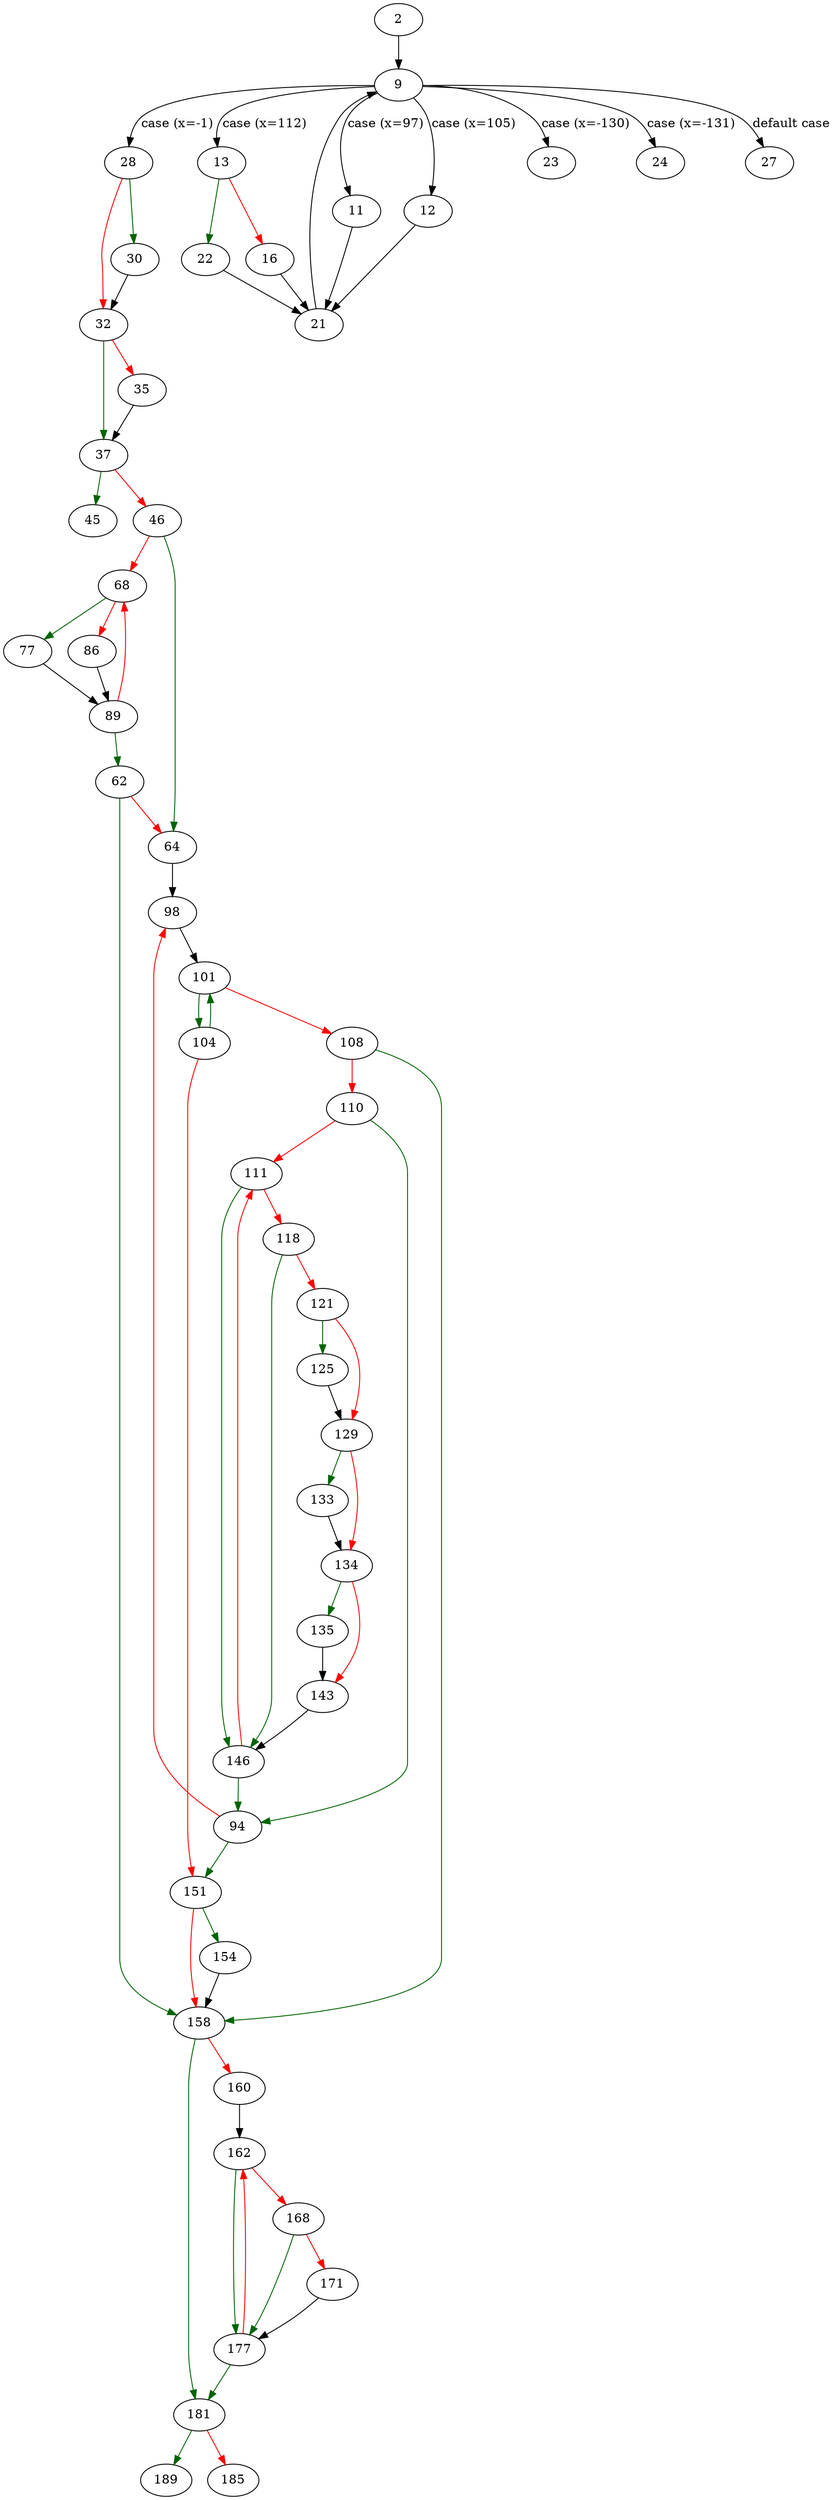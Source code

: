 strict digraph "main" {
	// Node definitions.
	2 [entry=true];
	9;
	28;
	11;
	12;
	13;
	23;
	24;
	27;
	21;
	22;
	16;
	30;
	32;
	37;
	35;
	45;
	46;
	64;
	68;
	62;
	158;
	98;
	77;
	86;
	89;
	94;
	151;
	101;
	104;
	108;
	110;
	111;
	146;
	118;
	121;
	125;
	129;
	133;
	134;
	135;
	143;
	154;
	181;
	160;
	162;
	177;
	168;
	171;
	189;
	185;

	// Edge definitions.
	2 -> 9;
	9 -> 28 [
		cond="case (x=-1)"
		label="case (x=-1)"
	];
	9 -> 11 [
		cond="case (x=97)"
		label="case (x=97)"
	];
	9 -> 12 [
		cond="case (x=105)"
		label="case (x=105)"
	];
	9 -> 13 [
		cond="case (x=112)"
		label="case (x=112)"
	];
	9 -> 23 [
		cond="case (x=-130)"
		label="case (x=-130)"
	];
	9 -> 24 [
		cond="case (x=-131)"
		label="case (x=-131)"
	];
	9 -> 27 [
		cond="default case"
		label="default case"
	];
	28 -> 30 [
		color=darkgreen
		cond=true
	];
	28 -> 32 [
		color=red
		cond=false
	];
	11 -> 21;
	12 -> 21;
	13 -> 22 [
		color=darkgreen
		cond=true
	];
	13 -> 16 [
		color=red
		cond=false
	];
	21 -> 9;
	22 -> 21;
	16 -> 21;
	30 -> 32;
	32 -> 37 [
		color=darkgreen
		cond=true
	];
	32 -> 35 [
		color=red
		cond=false
	];
	37 -> 45 [
		color=darkgreen
		cond=true
	];
	37 -> 46 [
		color=red
		cond=false
	];
	35 -> 37;
	46 -> 64 [
		color=darkgreen
		cond=true
	];
	46 -> 68 [
		color=red
		cond=false
	];
	64 -> 98;
	68 -> 77 [
		color=darkgreen
		cond=true
	];
	68 -> 86 [
		color=red
		cond=false
	];
	62 -> 64 [
		color=red
		cond=false
	];
	62 -> 158 [
		color=darkgreen
		cond=true
	];
	158 -> 181 [
		color=darkgreen
		cond=true
	];
	158 -> 160 [
		color=red
		cond=false
	];
	98 -> 101;
	77 -> 89;
	86 -> 89;
	89 -> 68 [
		color=red
		cond=false
	];
	89 -> 62 [
		color=darkgreen
		cond=true
	];
	94 -> 98 [
		color=red
		cond=false
	];
	94 -> 151 [
		color=darkgreen
		cond=true
	];
	151 -> 158 [
		color=red
		cond=false
	];
	151 -> 154 [
		color=darkgreen
		cond=true
	];
	101 -> 104 [
		color=darkgreen
		cond=true
	];
	101 -> 108 [
		color=red
		cond=false
	];
	104 -> 151 [
		color=red
		cond=false
	];
	104 -> 101 [
		color=darkgreen
		cond=true
	];
	108 -> 158 [
		color=darkgreen
		cond=true
	];
	108 -> 110 [
		color=red
		cond=false
	];
	110 -> 94 [
		color=darkgreen
		cond=true
	];
	110 -> 111 [
		color=red
		cond=false
	];
	111 -> 146 [
		color=darkgreen
		cond=true
	];
	111 -> 118 [
		color=red
		cond=false
	];
	146 -> 94 [
		color=darkgreen
		cond=true
	];
	146 -> 111 [
		color=red
		cond=false
	];
	118 -> 146 [
		color=darkgreen
		cond=true
	];
	118 -> 121 [
		color=red
		cond=false
	];
	121 -> 125 [
		color=darkgreen
		cond=true
	];
	121 -> 129 [
		color=red
		cond=false
	];
	125 -> 129;
	129 -> 133 [
		color=darkgreen
		cond=true
	];
	129 -> 134 [
		color=red
		cond=false
	];
	133 -> 134;
	134 -> 135 [
		color=darkgreen
		cond=true
	];
	134 -> 143 [
		color=red
		cond=false
	];
	135 -> 143;
	143 -> 146;
	154 -> 158;
	181 -> 189 [
		color=darkgreen
		cond=true
	];
	181 -> 185 [
		color=red
		cond=false
	];
	160 -> 162;
	162 -> 177 [
		color=darkgreen
		cond=true
	];
	162 -> 168 [
		color=red
		cond=false
	];
	177 -> 181 [
		color=darkgreen
		cond=true
	];
	177 -> 162 [
		color=red
		cond=false
	];
	168 -> 177 [
		color=darkgreen
		cond=true
	];
	168 -> 171 [
		color=red
		cond=false
	];
	171 -> 177;
}